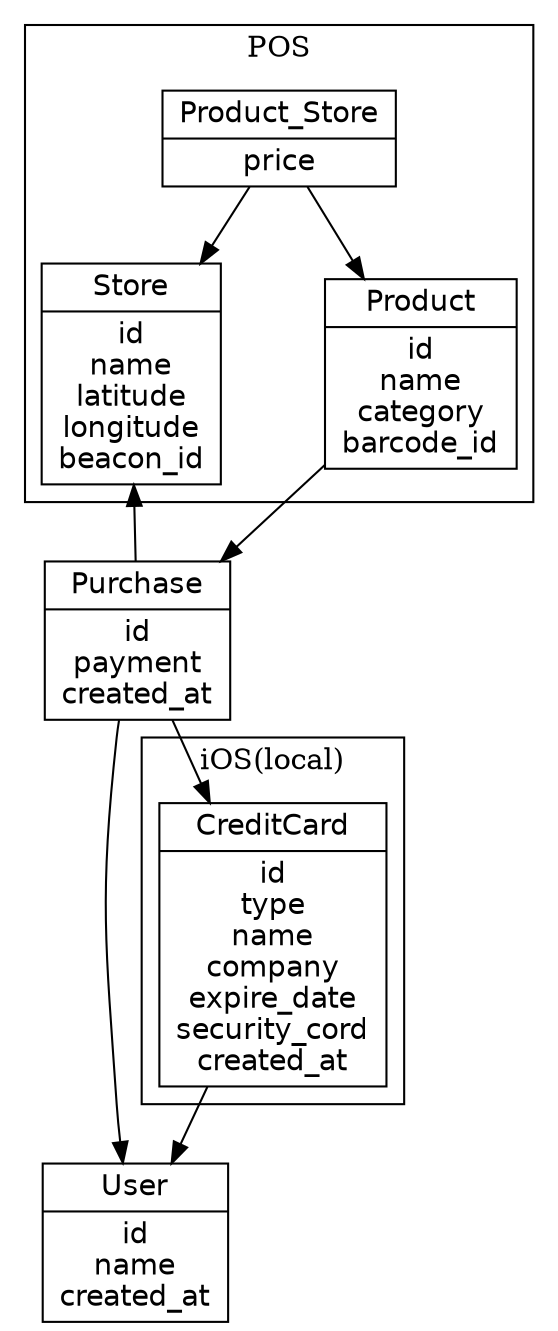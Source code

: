 digraph G {
   graph [size = "14, 11"];
   graph [nodesep = 0.7];
   node [shape = record, height = 0.01,
         fontname = "Helvetica", fontsize = 14];

   User [label = "{User|id\nname\ncreated_at}"];
   Purchase [label = "{Purchase|id\npayment\ncreated_at}"];

   subgraph cluster_0 {
      label = "POS"
      Store [label = "{Store|id\nname\nlatitude\nlongitude\nbeacon_id}"];
      Product [label = "{Product|id\nname\ncategory\nbarcode_id}"];
      Product_Store [label = "{Product_Store|price}"];
   }

   subgraph cluster_1 {
      label = "iOS(local)"
      CreditCard [label = "{CreditCard|id\ntype\nname\ncompany\nexpire_date\nsecurity_cord\ncreated_at}"];
   }

   Purchase -> Store;
   Purchase -> User;
   Purchase -> CreditCard;
   Product_Store -> Store ;
   Product_Store -> Product ;
   Product -> Purchase;
   CreditCard -> User;
}